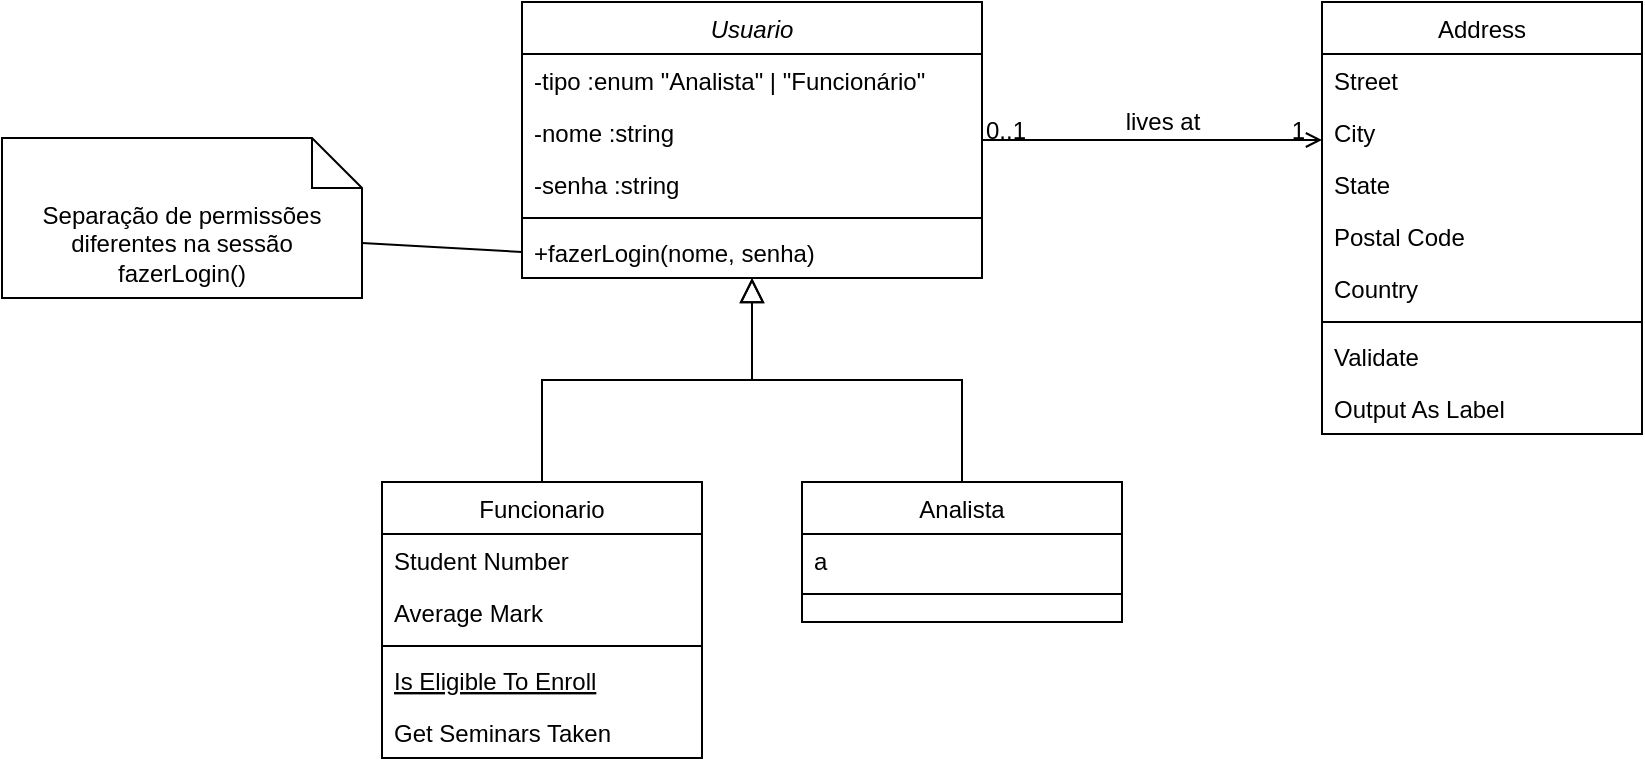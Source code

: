 <mxfile version="20.5.3" type="github" pages="2">
  <diagram id="C5RBs43oDa-KdzZeNtuy" name="Classes">
    <mxGraphModel dx="2249" dy="817" grid="1" gridSize="10" guides="1" tooltips="1" connect="1" arrows="1" fold="1" page="1" pageScale="1" pageWidth="827" pageHeight="1169" math="0" shadow="0">
      <root>
        <mxCell id="WIyWlLk6GJQsqaUBKTNV-0" />
        <mxCell id="WIyWlLk6GJQsqaUBKTNV-1" parent="WIyWlLk6GJQsqaUBKTNV-0" />
        <mxCell id="zkfFHV4jXpPFQw0GAbJ--0" value="Usuario" style="swimlane;fontStyle=2;align=center;verticalAlign=top;childLayout=stackLayout;horizontal=1;startSize=26;horizontalStack=0;resizeParent=1;resizeLast=0;collapsible=1;marginBottom=0;rounded=0;shadow=0;strokeWidth=1;" parent="WIyWlLk6GJQsqaUBKTNV-1" vertex="1">
          <mxGeometry x="190" y="120" width="230" height="138" as="geometry">
            <mxRectangle x="230" y="140" width="160" height="26" as="alternateBounds" />
          </mxGeometry>
        </mxCell>
        <mxCell id="zkfFHV4jXpPFQw0GAbJ--1" value="-tipo :enum &quot;Analista&quot; | &quot;Funcionário&quot;&#xa; " style="text;align=left;verticalAlign=top;spacingLeft=4;spacingRight=4;overflow=hidden;rotatable=0;points=[[0,0.5],[1,0.5]];portConstraint=eastwest;" parent="zkfFHV4jXpPFQw0GAbJ--0" vertex="1">
          <mxGeometry y="26" width="230" height="26" as="geometry" />
        </mxCell>
        <mxCell id="zkfFHV4jXpPFQw0GAbJ--2" value="-nome :string" style="text;align=left;verticalAlign=top;spacingLeft=4;spacingRight=4;overflow=hidden;rotatable=0;points=[[0,0.5],[1,0.5]];portConstraint=eastwest;rounded=0;shadow=0;html=0;" parent="zkfFHV4jXpPFQw0GAbJ--0" vertex="1">
          <mxGeometry y="52" width="230" height="26" as="geometry" />
        </mxCell>
        <mxCell id="zkfFHV4jXpPFQw0GAbJ--3" value="-senha :string" style="text;align=left;verticalAlign=top;spacingLeft=4;spacingRight=4;overflow=hidden;rotatable=0;points=[[0,0.5],[1,0.5]];portConstraint=eastwest;rounded=0;shadow=0;html=0;" parent="zkfFHV4jXpPFQw0GAbJ--0" vertex="1">
          <mxGeometry y="78" width="230" height="26" as="geometry" />
        </mxCell>
        <mxCell id="zkfFHV4jXpPFQw0GAbJ--4" value="" style="line;html=1;strokeWidth=1;align=left;verticalAlign=middle;spacingTop=-1;spacingLeft=3;spacingRight=3;rotatable=0;labelPosition=right;points=[];portConstraint=eastwest;" parent="zkfFHV4jXpPFQw0GAbJ--0" vertex="1">
          <mxGeometry y="104" width="230" height="8" as="geometry" />
        </mxCell>
        <mxCell id="zkfFHV4jXpPFQw0GAbJ--5" value="+fazerLogin(nome, senha)" style="text;align=left;verticalAlign=top;spacingLeft=4;spacingRight=4;overflow=hidden;rotatable=0;points=[[0,0.5],[1,0.5]];portConstraint=eastwest;" parent="zkfFHV4jXpPFQw0GAbJ--0" vertex="1">
          <mxGeometry y="112" width="230" height="26" as="geometry" />
        </mxCell>
        <mxCell id="zkfFHV4jXpPFQw0GAbJ--6" value="Funcionario" style="swimlane;fontStyle=0;align=center;verticalAlign=top;childLayout=stackLayout;horizontal=1;startSize=26;horizontalStack=0;resizeParent=1;resizeLast=0;collapsible=1;marginBottom=0;rounded=0;shadow=0;strokeWidth=1;" parent="WIyWlLk6GJQsqaUBKTNV-1" vertex="1">
          <mxGeometry x="120" y="360" width="160" height="138" as="geometry">
            <mxRectangle x="130" y="380" width="160" height="26" as="alternateBounds" />
          </mxGeometry>
        </mxCell>
        <mxCell id="zkfFHV4jXpPFQw0GAbJ--7" value="Student Number" style="text;align=left;verticalAlign=top;spacingLeft=4;spacingRight=4;overflow=hidden;rotatable=0;points=[[0,0.5],[1,0.5]];portConstraint=eastwest;" parent="zkfFHV4jXpPFQw0GAbJ--6" vertex="1">
          <mxGeometry y="26" width="160" height="26" as="geometry" />
        </mxCell>
        <mxCell id="zkfFHV4jXpPFQw0GAbJ--8" value="Average Mark" style="text;align=left;verticalAlign=top;spacingLeft=4;spacingRight=4;overflow=hidden;rotatable=0;points=[[0,0.5],[1,0.5]];portConstraint=eastwest;rounded=0;shadow=0;html=0;" parent="zkfFHV4jXpPFQw0GAbJ--6" vertex="1">
          <mxGeometry y="52" width="160" height="26" as="geometry" />
        </mxCell>
        <mxCell id="zkfFHV4jXpPFQw0GAbJ--9" value="" style="line;html=1;strokeWidth=1;align=left;verticalAlign=middle;spacingTop=-1;spacingLeft=3;spacingRight=3;rotatable=0;labelPosition=right;points=[];portConstraint=eastwest;" parent="zkfFHV4jXpPFQw0GAbJ--6" vertex="1">
          <mxGeometry y="78" width="160" height="8" as="geometry" />
        </mxCell>
        <mxCell id="zkfFHV4jXpPFQw0GAbJ--10" value="Is Eligible To Enroll" style="text;align=left;verticalAlign=top;spacingLeft=4;spacingRight=4;overflow=hidden;rotatable=0;points=[[0,0.5],[1,0.5]];portConstraint=eastwest;fontStyle=4" parent="zkfFHV4jXpPFQw0GAbJ--6" vertex="1">
          <mxGeometry y="86" width="160" height="26" as="geometry" />
        </mxCell>
        <mxCell id="zkfFHV4jXpPFQw0GAbJ--11" value="Get Seminars Taken" style="text;align=left;verticalAlign=top;spacingLeft=4;spacingRight=4;overflow=hidden;rotatable=0;points=[[0,0.5],[1,0.5]];portConstraint=eastwest;" parent="zkfFHV4jXpPFQw0GAbJ--6" vertex="1">
          <mxGeometry y="112" width="160" height="26" as="geometry" />
        </mxCell>
        <mxCell id="zkfFHV4jXpPFQw0GAbJ--12" value="" style="endArrow=block;endSize=10;endFill=0;shadow=0;strokeWidth=1;rounded=0;edgeStyle=elbowEdgeStyle;elbow=vertical;" parent="WIyWlLk6GJQsqaUBKTNV-1" source="zkfFHV4jXpPFQw0GAbJ--6" target="zkfFHV4jXpPFQw0GAbJ--0" edge="1">
          <mxGeometry width="160" relative="1" as="geometry">
            <mxPoint x="200" y="203" as="sourcePoint" />
            <mxPoint x="200" y="203" as="targetPoint" />
          </mxGeometry>
        </mxCell>
        <mxCell id="zkfFHV4jXpPFQw0GAbJ--13" value="Analista" style="swimlane;fontStyle=0;align=center;verticalAlign=top;childLayout=stackLayout;horizontal=1;startSize=26;horizontalStack=0;resizeParent=1;resizeLast=0;collapsible=1;marginBottom=0;rounded=0;shadow=0;strokeWidth=1;" parent="WIyWlLk6GJQsqaUBKTNV-1" vertex="1">
          <mxGeometry x="330" y="360" width="160" height="70" as="geometry">
            <mxRectangle x="340" y="380" width="170" height="26" as="alternateBounds" />
          </mxGeometry>
        </mxCell>
        <mxCell id="zkfFHV4jXpPFQw0GAbJ--14" value="a" style="text;align=left;verticalAlign=top;spacingLeft=4;spacingRight=4;overflow=hidden;rotatable=0;points=[[0,0.5],[1,0.5]];portConstraint=eastwest;" parent="zkfFHV4jXpPFQw0GAbJ--13" vertex="1">
          <mxGeometry y="26" width="160" height="26" as="geometry" />
        </mxCell>
        <mxCell id="zkfFHV4jXpPFQw0GAbJ--15" value="" style="line;html=1;strokeWidth=1;align=left;verticalAlign=middle;spacingTop=-1;spacingLeft=3;spacingRight=3;rotatable=0;labelPosition=right;points=[];portConstraint=eastwest;" parent="zkfFHV4jXpPFQw0GAbJ--13" vertex="1">
          <mxGeometry y="52" width="160" height="8" as="geometry" />
        </mxCell>
        <mxCell id="zkfFHV4jXpPFQw0GAbJ--16" value="" style="endArrow=block;endSize=10;endFill=0;shadow=0;strokeWidth=1;rounded=0;edgeStyle=elbowEdgeStyle;elbow=vertical;" parent="WIyWlLk6GJQsqaUBKTNV-1" source="zkfFHV4jXpPFQw0GAbJ--13" target="zkfFHV4jXpPFQw0GAbJ--0" edge="1">
          <mxGeometry width="160" relative="1" as="geometry">
            <mxPoint x="210" y="373" as="sourcePoint" />
            <mxPoint x="310" y="271" as="targetPoint" />
          </mxGeometry>
        </mxCell>
        <mxCell id="zkfFHV4jXpPFQw0GAbJ--17" value="Address" style="swimlane;fontStyle=0;align=center;verticalAlign=top;childLayout=stackLayout;horizontal=1;startSize=26;horizontalStack=0;resizeParent=1;resizeLast=0;collapsible=1;marginBottom=0;rounded=0;shadow=0;strokeWidth=1;" parent="WIyWlLk6GJQsqaUBKTNV-1" vertex="1">
          <mxGeometry x="590" y="120" width="160" height="216" as="geometry">
            <mxRectangle x="550" y="140" width="160" height="26" as="alternateBounds" />
          </mxGeometry>
        </mxCell>
        <mxCell id="zkfFHV4jXpPFQw0GAbJ--18" value="Street" style="text;align=left;verticalAlign=top;spacingLeft=4;spacingRight=4;overflow=hidden;rotatable=0;points=[[0,0.5],[1,0.5]];portConstraint=eastwest;" parent="zkfFHV4jXpPFQw0GAbJ--17" vertex="1">
          <mxGeometry y="26" width="160" height="26" as="geometry" />
        </mxCell>
        <mxCell id="zkfFHV4jXpPFQw0GAbJ--19" value="City" style="text;align=left;verticalAlign=top;spacingLeft=4;spacingRight=4;overflow=hidden;rotatable=0;points=[[0,0.5],[1,0.5]];portConstraint=eastwest;rounded=0;shadow=0;html=0;" parent="zkfFHV4jXpPFQw0GAbJ--17" vertex="1">
          <mxGeometry y="52" width="160" height="26" as="geometry" />
        </mxCell>
        <mxCell id="zkfFHV4jXpPFQw0GAbJ--20" value="State" style="text;align=left;verticalAlign=top;spacingLeft=4;spacingRight=4;overflow=hidden;rotatable=0;points=[[0,0.5],[1,0.5]];portConstraint=eastwest;rounded=0;shadow=0;html=0;" parent="zkfFHV4jXpPFQw0GAbJ--17" vertex="1">
          <mxGeometry y="78" width="160" height="26" as="geometry" />
        </mxCell>
        <mxCell id="zkfFHV4jXpPFQw0GAbJ--21" value="Postal Code" style="text;align=left;verticalAlign=top;spacingLeft=4;spacingRight=4;overflow=hidden;rotatable=0;points=[[0,0.5],[1,0.5]];portConstraint=eastwest;rounded=0;shadow=0;html=0;" parent="zkfFHV4jXpPFQw0GAbJ--17" vertex="1">
          <mxGeometry y="104" width="160" height="26" as="geometry" />
        </mxCell>
        <mxCell id="zkfFHV4jXpPFQw0GAbJ--22" value="Country" style="text;align=left;verticalAlign=top;spacingLeft=4;spacingRight=4;overflow=hidden;rotatable=0;points=[[0,0.5],[1,0.5]];portConstraint=eastwest;rounded=0;shadow=0;html=0;" parent="zkfFHV4jXpPFQw0GAbJ--17" vertex="1">
          <mxGeometry y="130" width="160" height="26" as="geometry" />
        </mxCell>
        <mxCell id="zkfFHV4jXpPFQw0GAbJ--23" value="" style="line;html=1;strokeWidth=1;align=left;verticalAlign=middle;spacingTop=-1;spacingLeft=3;spacingRight=3;rotatable=0;labelPosition=right;points=[];portConstraint=eastwest;" parent="zkfFHV4jXpPFQw0GAbJ--17" vertex="1">
          <mxGeometry y="156" width="160" height="8" as="geometry" />
        </mxCell>
        <mxCell id="zkfFHV4jXpPFQw0GAbJ--24" value="Validate" style="text;align=left;verticalAlign=top;spacingLeft=4;spacingRight=4;overflow=hidden;rotatable=0;points=[[0,0.5],[1,0.5]];portConstraint=eastwest;" parent="zkfFHV4jXpPFQw0GAbJ--17" vertex="1">
          <mxGeometry y="164" width="160" height="26" as="geometry" />
        </mxCell>
        <mxCell id="zkfFHV4jXpPFQw0GAbJ--25" value="Output As Label" style="text;align=left;verticalAlign=top;spacingLeft=4;spacingRight=4;overflow=hidden;rotatable=0;points=[[0,0.5],[1,0.5]];portConstraint=eastwest;" parent="zkfFHV4jXpPFQw0GAbJ--17" vertex="1">
          <mxGeometry y="190" width="160" height="26" as="geometry" />
        </mxCell>
        <mxCell id="zkfFHV4jXpPFQw0GAbJ--26" value="" style="endArrow=open;shadow=0;strokeWidth=1;rounded=0;endFill=1;edgeStyle=elbowEdgeStyle;elbow=vertical;" parent="WIyWlLk6GJQsqaUBKTNV-1" source="zkfFHV4jXpPFQw0GAbJ--0" target="zkfFHV4jXpPFQw0GAbJ--17" edge="1">
          <mxGeometry x="0.5" y="41" relative="1" as="geometry">
            <mxPoint x="380" y="192" as="sourcePoint" />
            <mxPoint x="540" y="192" as="targetPoint" />
            <mxPoint x="-40" y="32" as="offset" />
          </mxGeometry>
        </mxCell>
        <mxCell id="zkfFHV4jXpPFQw0GAbJ--27" value="0..1" style="resizable=0;align=left;verticalAlign=bottom;labelBackgroundColor=none;fontSize=12;" parent="zkfFHV4jXpPFQw0GAbJ--26" connectable="0" vertex="1">
          <mxGeometry x="-1" relative="1" as="geometry">
            <mxPoint y="4" as="offset" />
          </mxGeometry>
        </mxCell>
        <mxCell id="zkfFHV4jXpPFQw0GAbJ--28" value="1" style="resizable=0;align=right;verticalAlign=bottom;labelBackgroundColor=none;fontSize=12;" parent="zkfFHV4jXpPFQw0GAbJ--26" connectable="0" vertex="1">
          <mxGeometry x="1" relative="1" as="geometry">
            <mxPoint x="-7" y="4" as="offset" />
          </mxGeometry>
        </mxCell>
        <mxCell id="zkfFHV4jXpPFQw0GAbJ--29" value="lives at" style="text;html=1;resizable=0;points=[];;align=center;verticalAlign=middle;labelBackgroundColor=none;rounded=0;shadow=0;strokeWidth=1;fontSize=12;" parent="zkfFHV4jXpPFQw0GAbJ--26" vertex="1" connectable="0">
          <mxGeometry x="0.5" y="49" relative="1" as="geometry">
            <mxPoint x="-38" y="40" as="offset" />
          </mxGeometry>
        </mxCell>
        <mxCell id="JXFcDKoOjAv2CRBzyAt1-0" style="rounded=0;orthogonalLoop=1;jettySize=auto;html=1;exitX=0;exitY=0;exitDx=180;exitDy=52.5;exitPerimeter=0;entryX=0;entryY=0.5;entryDx=0;entryDy=0;endArrow=none;endFill=0;" edge="1" parent="WIyWlLk6GJQsqaUBKTNV-1" source="rXVQkoE6x8PTo4L2yQFu-0" target="zkfFHV4jXpPFQw0GAbJ--5">
          <mxGeometry relative="1" as="geometry" />
        </mxCell>
        <mxCell id="rXVQkoE6x8PTo4L2yQFu-0" value="Separação de permissões diferentes na sessão fazerLogin()" style="shape=note2;boundedLbl=1;whiteSpace=wrap;html=1;size=25;verticalAlign=top;align=center;" parent="WIyWlLk6GJQsqaUBKTNV-1" vertex="1">
          <mxGeometry x="-70" y="188" width="180" height="80" as="geometry" />
        </mxCell>
      </root>
    </mxGraphModel>
  </diagram>
  <diagram id="YxvPXJoWeegzu7vzBtAi" name="Uso">
    <mxGraphModel dx="1673" dy="961" grid="1" gridSize="10" guides="1" tooltips="1" connect="1" arrows="1" fold="1" page="1" pageScale="1" pageWidth="827" pageHeight="1169" math="0" shadow="0">
      <root>
        <mxCell id="0" />
        <mxCell id="1" parent="0" />
        <mxCell id="LKXvDlVbQnS9lXqwvB2i-6" style="edgeStyle=orthogonalEdgeStyle;rounded=0;orthogonalLoop=1;jettySize=auto;html=1;entryX=0;entryY=0.5;entryDx=0;entryDy=0;endArrow=none;endFill=0;" parent="1" source="LKXvDlVbQnS9lXqwvB2i-1" target="LKXvDlVbQnS9lXqwvB2i-2" edge="1">
          <mxGeometry relative="1" as="geometry" />
        </mxCell>
        <mxCell id="yIsuKtvCdHcQYVbRqCcj-2" style="edgeStyle=orthogonalEdgeStyle;rounded=0;orthogonalLoop=1;jettySize=auto;html=1;entryX=0.5;entryY=0;entryDx=0;entryDy=0;entryPerimeter=0;endArrow=block;endFill=0;" parent="1" source="LKXvDlVbQnS9lXqwvB2i-1" target="LKXvDlVbQnS9lXqwvB2i-7" edge="1">
          <mxGeometry relative="1" as="geometry" />
        </mxCell>
        <mxCell id="gkOt_P2JsEy7DPve_X54-4" style="edgeStyle=none;rounded=0;orthogonalLoop=1;jettySize=auto;html=1;entryX=0.5;entryY=0;entryDx=0;entryDy=0;entryPerimeter=0;endArrow=block;endFill=0;" edge="1" parent="1" source="LKXvDlVbQnS9lXqwvB2i-1" target="yIsuKtvCdHcQYVbRqCcj-8">
          <mxGeometry relative="1" as="geometry" />
        </mxCell>
        <mxCell id="LKXvDlVbQnS9lXqwvB2i-1" value="Admin&lt;br&gt;" style="shape=umlActor;verticalLabelPosition=bottom;verticalAlign=top;html=1;" parent="1" vertex="1">
          <mxGeometry x="50" y="330" width="30" height="60" as="geometry" />
        </mxCell>
        <mxCell id="LKXvDlVbQnS9lXqwvB2i-2" value="Gerenciar usuários" style="ellipse;whiteSpace=wrap;html=1;" parent="1" vertex="1">
          <mxGeometry x="160" y="325" width="140" height="70" as="geometry" />
        </mxCell>
        <mxCell id="MXZMHwFDfzhrxJ-Q2J9I-8" style="edgeStyle=none;rounded=0;orthogonalLoop=1;jettySize=auto;html=1;endArrow=block;endFill=0;entryX=0.5;entryY=0;entryDx=0;entryDy=0;entryPerimeter=0;" parent="1" source="LKXvDlVbQnS9lXqwvB2i-7" target="LKXvDlVbQnS9lXqwvB2i-8" edge="1">
          <mxGeometry relative="1" as="geometry">
            <mxPoint x="65" y="1050" as="targetPoint" />
          </mxGeometry>
        </mxCell>
        <mxCell id="MXZMHwFDfzhrxJ-Q2J9I-12" style="edgeStyle=none;rounded=0;orthogonalLoop=1;jettySize=auto;html=1;exitX=1;exitY=0.333;exitDx=0;exitDy=0;exitPerimeter=0;entryX=0;entryY=0.5;entryDx=0;entryDy=0;endArrow=none;endFill=0;" parent="1" source="LKXvDlVbQnS9lXqwvB2i-7" target="MXZMHwFDfzhrxJ-Q2J9I-10" edge="1">
          <mxGeometry relative="1" as="geometry" />
        </mxCell>
        <mxCell id="MXZMHwFDfzhrxJ-Q2J9I-13" style="edgeStyle=none;rounded=0;orthogonalLoop=1;jettySize=auto;html=1;exitX=1;exitY=0.333;exitDx=0;exitDy=0;exitPerimeter=0;entryX=0;entryY=0.5;entryDx=0;entryDy=0;endArrow=none;endFill=0;" parent="1" source="LKXvDlVbQnS9lXqwvB2i-7" target="MXZMHwFDfzhrxJ-Q2J9I-11" edge="1">
          <mxGeometry relative="1" as="geometry" />
        </mxCell>
        <mxCell id="MXZMHwFDfzhrxJ-Q2J9I-14" style="edgeStyle=none;rounded=0;orthogonalLoop=1;jettySize=auto;html=1;exitX=1;exitY=0.333;exitDx=0;exitDy=0;exitPerimeter=0;entryX=0;entryY=0.5;entryDx=0;entryDy=0;endArrow=none;endFill=0;" parent="1" source="LKXvDlVbQnS9lXqwvB2i-7" target="yIsuKtvCdHcQYVbRqCcj-3" edge="1">
          <mxGeometry relative="1" as="geometry" />
        </mxCell>
        <mxCell id="LKXvDlVbQnS9lXqwvB2i-7" value="Analista&lt;br&gt;" style="shape=umlActor;verticalLabelPosition=bottom;verticalAlign=top;html=1;" parent="1" vertex="1">
          <mxGeometry x="50" y="535" width="30" height="60" as="geometry" />
        </mxCell>
        <mxCell id="yIsuKtvCdHcQYVbRqCcj-14" style="rounded=0;orthogonalLoop=1;jettySize=auto;html=1;exitX=1;exitY=0.333;exitDx=0;exitDy=0;exitPerimeter=0;entryX=0;entryY=0.5;entryDx=0;entryDy=0;endArrow=none;endFill=0;" parent="1" source="LKXvDlVbQnS9lXqwvB2i-8" target="yIsuKtvCdHcQYVbRqCcj-10" edge="1">
          <mxGeometry relative="1" as="geometry" />
        </mxCell>
        <mxCell id="yIsuKtvCdHcQYVbRqCcj-15" style="edgeStyle=none;rounded=0;orthogonalLoop=1;jettySize=auto;html=1;exitX=1;exitY=0.333;exitDx=0;exitDy=0;exitPerimeter=0;entryX=0;entryY=0.5;entryDx=0;entryDy=0;endArrow=none;endFill=0;" parent="1" source="LKXvDlVbQnS9lXqwvB2i-8" target="yIsuKtvCdHcQYVbRqCcj-11" edge="1">
          <mxGeometry relative="1" as="geometry" />
        </mxCell>
        <mxCell id="yIsuKtvCdHcQYVbRqCcj-16" style="edgeStyle=none;rounded=0;orthogonalLoop=1;jettySize=auto;html=1;exitX=1;exitY=0.333;exitDx=0;exitDy=0;exitPerimeter=0;entryX=0;entryY=0.5;entryDx=0;entryDy=0;endArrow=none;endFill=0;" parent="1" source="LKXvDlVbQnS9lXqwvB2i-8" target="yIsuKtvCdHcQYVbRqCcj-12" edge="1">
          <mxGeometry relative="1" as="geometry" />
        </mxCell>
        <mxCell id="LKXvDlVbQnS9lXqwvB2i-8" value="Usuário" style="shape=umlActor;verticalLabelPosition=bottom;verticalAlign=top;html=1;" parent="1" vertex="1">
          <mxGeometry x="40" y="1055" width="30" height="60" as="geometry" />
        </mxCell>
        <mxCell id="yIsuKtvCdHcQYVbRqCcj-3" value="Analisar Dados" style="ellipse;whiteSpace=wrap;html=1;" parent="1" vertex="1">
          <mxGeometry x="160" y="590" width="140" height="70" as="geometry" />
        </mxCell>
        <mxCell id="yIsuKtvCdHcQYVbRqCcj-6" value="Atualizar Estoque" style="ellipse;whiteSpace=wrap;html=1;" parent="1" vertex="1">
          <mxGeometry x="410" y="600" width="140" height="70" as="geometry" />
        </mxCell>
        <mxCell id="yIsuKtvCdHcQYVbRqCcj-7" value="Cadastrar Gasto" style="ellipse;whiteSpace=wrap;html=1;" parent="1" vertex="1">
          <mxGeometry x="410" y="845" width="140" height="70" as="geometry" />
        </mxCell>
        <mxCell id="MXZMHwFDfzhrxJ-Q2J9I-3" style="rounded=0;orthogonalLoop=1;jettySize=auto;html=1;entryX=0;entryY=0.5;entryDx=0;entryDy=0;endArrow=none;endFill=0;" parent="1" source="yIsuKtvCdHcQYVbRqCcj-8" target="yIsuKtvCdHcQYVbRqCcj-6" edge="1">
          <mxGeometry relative="1" as="geometry" />
        </mxCell>
        <mxCell id="MXZMHwFDfzhrxJ-Q2J9I-4" style="edgeStyle=none;rounded=0;orthogonalLoop=1;jettySize=auto;html=1;entryX=0;entryY=0.5;entryDx=0;entryDy=0;endArrow=none;endFill=0;" parent="1" source="yIsuKtvCdHcQYVbRqCcj-8" target="yIsuKtvCdHcQYVbRqCcj-18" edge="1">
          <mxGeometry relative="1" as="geometry" />
        </mxCell>
        <mxCell id="MXZMHwFDfzhrxJ-Q2J9I-5" style="edgeStyle=none;rounded=0;orthogonalLoop=1;jettySize=auto;html=1;entryX=0;entryY=0.5;entryDx=0;entryDy=0;endArrow=none;endFill=0;" parent="1" source="yIsuKtvCdHcQYVbRqCcj-8" target="yIsuKtvCdHcQYVbRqCcj-17" edge="1">
          <mxGeometry relative="1" as="geometry" />
        </mxCell>
        <mxCell id="MXZMHwFDfzhrxJ-Q2J9I-6" style="edgeStyle=none;rounded=0;orthogonalLoop=1;jettySize=auto;html=1;entryX=0;entryY=0.5;entryDx=0;entryDy=0;endArrow=none;endFill=0;" parent="1" source="yIsuKtvCdHcQYVbRqCcj-8" target="yIsuKtvCdHcQYVbRqCcj-7" edge="1">
          <mxGeometry relative="1" as="geometry" />
        </mxCell>
        <mxCell id="MXZMHwFDfzhrxJ-Q2J9I-7" style="edgeStyle=none;rounded=0;orthogonalLoop=1;jettySize=auto;html=1;entryX=0.75;entryY=0.1;entryDx=0;entryDy=0;entryPerimeter=0;endArrow=block;endFill=0;" parent="1" source="yIsuKtvCdHcQYVbRqCcj-8" target="LKXvDlVbQnS9lXqwvB2i-8" edge="1">
          <mxGeometry relative="1" as="geometry" />
        </mxCell>
        <mxCell id="yIsuKtvCdHcQYVbRqCcj-8" value="Funcionário" style="shape=umlActor;verticalLabelPosition=bottom;verticalAlign=top;html=1;" parent="1" vertex="1">
          <mxGeometry x="110" y="750" width="30" height="60" as="geometry" />
        </mxCell>
        <mxCell id="yIsuKtvCdHcQYVbRqCcj-10" value="Criar conta" style="ellipse;whiteSpace=wrap;html=1;" parent="1" vertex="1">
          <mxGeometry x="250" y="960" width="140" height="70" as="geometry" />
        </mxCell>
        <mxCell id="MXZMHwFDfzhrxJ-Q2J9I-16" style="edgeStyle=none;rounded=0;orthogonalLoop=1;jettySize=auto;html=1;exitX=1;exitY=0.5;exitDx=0;exitDy=0;entryX=0;entryY=0.5;entryDx=0;entryDy=0;entryPerimeter=0;endArrow=none;endFill=0;dashed=1;" parent="1" source="yIsuKtvCdHcQYVbRqCcj-11" target="MXZMHwFDfzhrxJ-Q2J9I-15" edge="1">
          <mxGeometry relative="1" as="geometry" />
        </mxCell>
        <mxCell id="yIsuKtvCdHcQYVbRqCcj-11" value="Efetuar Login" style="ellipse;whiteSpace=wrap;html=1;" parent="1" vertex="1">
          <mxGeometry x="250" y="1050" width="140" height="70" as="geometry" />
        </mxCell>
        <mxCell id="yIsuKtvCdHcQYVbRqCcj-12" value="Fazer Logout" style="ellipse;whiteSpace=wrap;html=1;" parent="1" vertex="1">
          <mxGeometry x="250" y="1140" width="140" height="70" as="geometry" />
        </mxCell>
        <mxCell id="yIsuKtvCdHcQYVbRqCcj-17" value="Cadastrar Lucro" style="ellipse;whiteSpace=wrap;html=1;" parent="1" vertex="1">
          <mxGeometry x="410" y="760" width="140" height="70" as="geometry" />
        </mxCell>
        <mxCell id="yIsuKtvCdHcQYVbRqCcj-18" value="Informar Novos Dados" style="ellipse;whiteSpace=wrap;html=1;" parent="1" vertex="1">
          <mxGeometry x="410" y="680" width="140" height="70" as="geometry" />
        </mxCell>
        <mxCell id="MXZMHwFDfzhrxJ-Q2J9I-10" value="Abrir Com Power BI" style="ellipse;whiteSpace=wrap;html=1;" parent="1" vertex="1">
          <mxGeometry x="270" y="400" width="140" height="70" as="geometry" />
        </mxCell>
        <mxCell id="MXZMHwFDfzhrxJ-Q2J9I-11" value="Abrir Com Excel" style="ellipse;whiteSpace=wrap;html=1;" parent="1" vertex="1">
          <mxGeometry x="270" y="480" width="140" height="70" as="geometry" />
        </mxCell>
        <mxCell id="MXZMHwFDfzhrxJ-Q2J9I-15" value="Casos de usos dependentes do &quot;Efetuar Login&quot; no sistema" style="shape=note2;boundedLbl=1;whiteSpace=wrap;html=1;size=25;verticalAlign=top;align=center;" parent="1" vertex="1">
          <mxGeometry x="490" y="1047.5" width="180" height="75" as="geometry" />
        </mxCell>
        <mxCell id="MXZMHwFDfzhrxJ-Q2J9I-18" style="edgeStyle=none;rounded=0;orthogonalLoop=1;jettySize=auto;html=1;exitX=0;exitY=0.5;exitDx=0;exitDy=0;entryX=1;entryY=0.5;entryDx=0;entryDy=0;dashed=1;endArrow=open;endFill=0;" parent="1" source="MXZMHwFDfzhrxJ-Q2J9I-17" target="yIsuKtvCdHcQYVbRqCcj-6" edge="1">
          <mxGeometry relative="1" as="geometry" />
        </mxCell>
        <mxCell id="MXZMHwFDfzhrxJ-Q2J9I-20" value="&amp;lt;&amp;lt; include &amp;gt;&amp;gt;" style="edgeLabel;html=1;align=center;verticalAlign=middle;resizable=0;points=[];" parent="MXZMHwFDfzhrxJ-Q2J9I-18" vertex="1" connectable="0">
          <mxGeometry x="0.163" relative="1" as="geometry">
            <mxPoint x="17" as="offset" />
          </mxGeometry>
        </mxCell>
        <mxCell id="MXZMHwFDfzhrxJ-Q2J9I-17" value="Mostrar Todo Estoque" style="ellipse;whiteSpace=wrap;html=1;" parent="1" vertex="1">
          <mxGeometry x="700" y="600" width="140" height="70" as="geometry" />
        </mxCell>
        <mxCell id="gkOt_P2JsEy7DPve_X54-2" style="rounded=0;orthogonalLoop=1;jettySize=auto;html=1;exitX=0;exitY=0.5;exitDx=0;exitDy=0;entryX=1;entryY=0.5;entryDx=0;entryDy=0;endArrow=none;endFill=0;dashed=1;" edge="1" parent="1" source="gkOt_P2JsEy7DPve_X54-1" target="yIsuKtvCdHcQYVbRqCcj-3">
          <mxGeometry relative="1" as="geometry">
            <mxPoint x="410.0" y="595" as="targetPoint" />
          </mxGeometry>
        </mxCell>
        <mxCell id="gkOt_P2JsEy7DPve_X54-3" value="&amp;lt;&amp;lt; include &amp;gt;&amp;gt;" style="edgeLabel;html=1;align=center;verticalAlign=middle;resizable=0;points=[];" vertex="1" connectable="0" parent="gkOt_P2JsEy7DPve_X54-2">
          <mxGeometry x="-0.363" y="1" relative="1" as="geometry">
            <mxPoint x="-5" y="16" as="offset" />
          </mxGeometry>
        </mxCell>
        <mxCell id="gkOt_P2JsEy7DPve_X54-1" value="Mostrar Todo Estoque" style="ellipse;whiteSpace=wrap;html=1;" vertex="1" parent="1">
          <mxGeometry x="460" y="470" width="140" height="70" as="geometry" />
        </mxCell>
      </root>
    </mxGraphModel>
  </diagram>
</mxfile>
